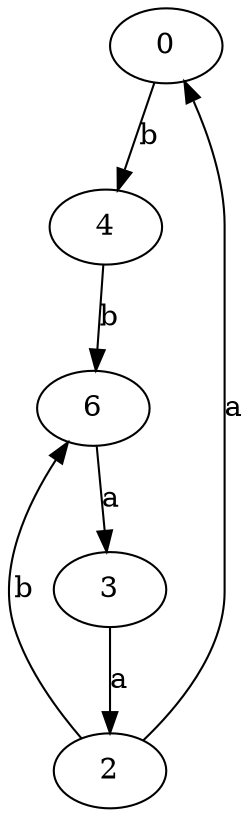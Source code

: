strict digraph  {
0;
2;
3;
4;
6;
0 -> 4  [label=b];
2 -> 0  [label=a];
2 -> 6  [label=b];
3 -> 2  [label=a];
4 -> 6  [label=b];
6 -> 3  [label=a];
}

